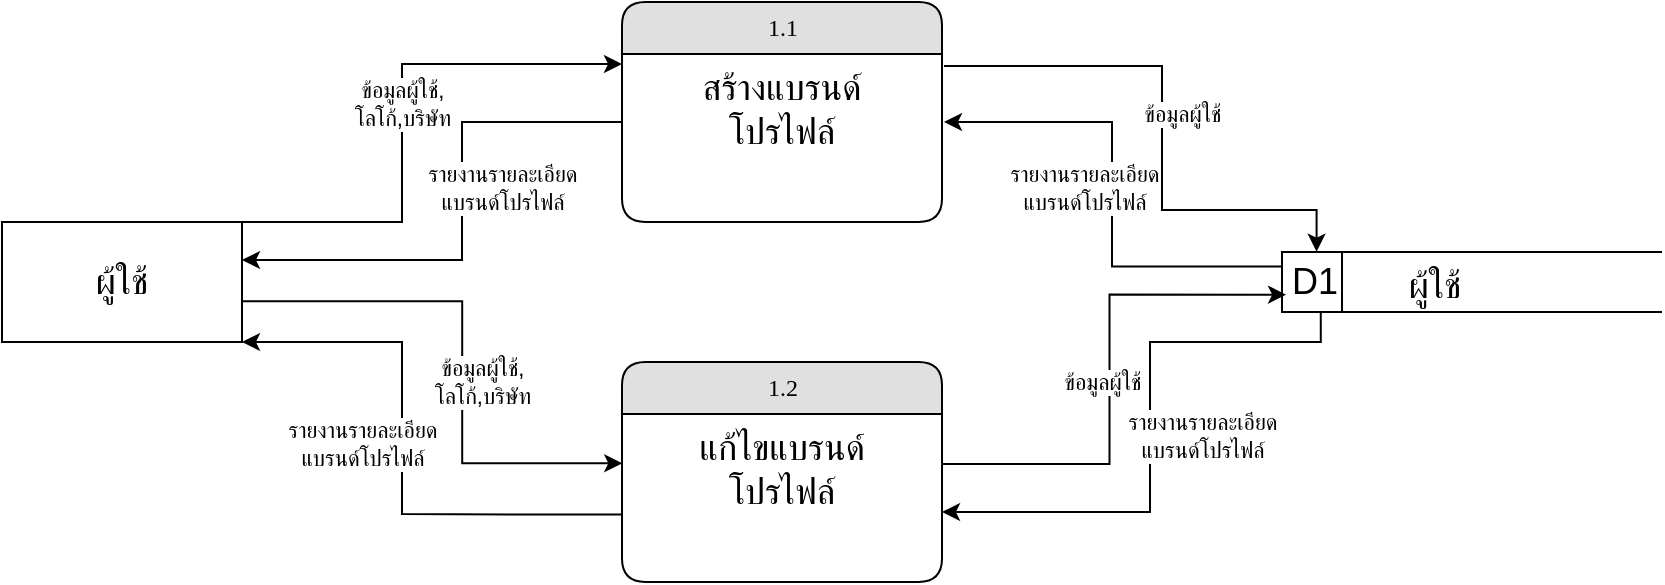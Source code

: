 <mxfile version="25.0.3">
  <diagram name="Page-1" id="9k-PcV3nmBi1KY_1PRyq">
    <mxGraphModel dx="3027" dy="746" grid="1" gridSize="10" guides="1" tooltips="1" connect="1" arrows="1" fold="1" page="1" pageScale="1" pageWidth="1100" pageHeight="850" math="0" shadow="0">
      <root>
        <mxCell id="0" />
        <mxCell id="1" parent="0" />
        <mxCell id="heAXyN-W0zy-wfGCT8yG-1" value="1.1" style="swimlane;html=1;fontStyle=0;childLayout=stackLayout;horizontal=1;startSize=26;fillColor=#e0e0e0;horizontalStack=0;resizeParent=1;resizeLast=0;collapsible=1;marginBottom=0;swimlaneFillColor=#ffffff;align=center;rounded=1;shadow=0;comic=0;labelBackgroundColor=none;strokeWidth=1;fontFamily=Verdana;fontSize=12" parent="1" vertex="1">
          <mxGeometry x="-190" y="150" width="160" height="110" as="geometry" />
        </mxCell>
        <mxCell id="heAXyN-W0zy-wfGCT8yG-2" value="&lt;span style=&quot;font-size: 18px;&quot;&gt;สร้างแบรนด์&lt;br&gt;โปรไฟล์&lt;/span&gt;" style="text;html=1;strokeColor=none;fillColor=none;spacingLeft=4;spacingRight=4;whiteSpace=wrap;overflow=hidden;rotatable=0;points=[[0,0.5],[1,0.5]];portConstraint=eastwest;align=center;" parent="heAXyN-W0zy-wfGCT8yG-1" vertex="1">
          <mxGeometry y="26" width="160" height="54" as="geometry" />
        </mxCell>
        <mxCell id="heAXyN-W0zy-wfGCT8yG-3" value="&lt;span style=&quot;font-size: 18px; text-wrap-mode: nowrap;&quot;&gt;ผู้ใช้&lt;/span&gt;" style="rounded=0;whiteSpace=wrap;html=1;" parent="1" vertex="1">
          <mxGeometry x="-500" y="260" width="120" height="60" as="geometry" />
        </mxCell>
        <mxCell id="heAXyN-W0zy-wfGCT8yG-8" value="" style="group" parent="1" vertex="1" connectable="0">
          <mxGeometry x="140" y="275" width="190" height="30" as="geometry" />
        </mxCell>
        <mxCell id="heAXyN-W0zy-wfGCT8yG-9" value="&lt;font style=&quot;font-size: 18px;&quot;&gt;D1&lt;/font&gt;" style="html=1;dashed=0;whiteSpace=wrap;shape=mxgraph.dfd.dataStoreID;align=left;spacingLeft=3;points=[[0,0],[0.5,0],[1,0],[0,0.5],[1,0.5],[0,1],[0.5,1],[1,1]];container=0;" parent="heAXyN-W0zy-wfGCT8yG-8" vertex="1">
          <mxGeometry width="190" height="30" as="geometry" />
        </mxCell>
        <mxCell id="heAXyN-W0zy-wfGCT8yG-10" value="&lt;font style=&quot;font-size: 18px; font-weight: normal;&quot;&gt;ผู้ใช้&lt;/font&gt;" style="text;strokeColor=none;fillColor=none;html=1;fontSize=24;fontStyle=1;verticalAlign=middle;align=center;container=0;" parent="heAXyN-W0zy-wfGCT8yG-8" vertex="1">
          <mxGeometry x="28.5" width="95" height="30" as="geometry" />
        </mxCell>
        <mxCell id="heAXyN-W0zy-wfGCT8yG-11" value="" style="endArrow=classic;html=1;rounded=0;entryX=0;entryY=0.242;entryDx=0;entryDy=0;entryPerimeter=0;edgeStyle=orthogonalEdgeStyle;exitX=0;exitY=0.242;exitDx=0;exitDy=0;exitPerimeter=0;" parent="heAXyN-W0zy-wfGCT8yG-8" source="heAXyN-W0zy-wfGCT8yG-9" edge="1">
          <mxGeometry width="50" height="50" relative="1" as="geometry">
            <mxPoint x="111.28" y="35" as="sourcePoint" />
            <mxPoint x="-169" y="-65" as="targetPoint" />
            <Array as="points">
              <mxPoint x="-85" y="7" />
              <mxPoint x="-85" y="-65" />
              <mxPoint x="-169" y="-65" />
            </Array>
          </mxGeometry>
        </mxCell>
        <mxCell id="heAXyN-W0zy-wfGCT8yG-13" value="รายงานรายละเอียด&lt;div&gt;แบรนด์โปรไฟล์&lt;/div&gt;" style="edgeLabel;html=1;align=center;verticalAlign=middle;resizable=0;points=[];" parent="1" vertex="1" connectable="0">
          <mxGeometry x="40.002" y="243.996" as="geometry">
            <mxPoint x="1" y="-1" as="offset" />
          </mxGeometry>
        </mxCell>
        <mxCell id="heAXyN-W0zy-wfGCT8yG-16" value="1.2" style="swimlane;html=1;fontStyle=0;childLayout=stackLayout;horizontal=1;startSize=26;fillColor=#e0e0e0;horizontalStack=0;resizeParent=1;resizeLast=0;collapsible=1;marginBottom=0;swimlaneFillColor=#ffffff;align=center;rounded=1;shadow=0;comic=0;labelBackgroundColor=none;strokeWidth=1;fontFamily=Verdana;fontSize=12" parent="1" vertex="1">
          <mxGeometry x="-190" y="330" width="160" height="110" as="geometry" />
        </mxCell>
        <mxCell id="heAXyN-W0zy-wfGCT8yG-17" value="&lt;span style=&quot;font-size: 18px;&quot;&gt;แก้ไขแบรนด์&lt;br&gt;โปรไฟล์&lt;/span&gt;" style="text;html=1;strokeColor=none;fillColor=none;spacingLeft=4;spacingRight=4;whiteSpace=wrap;overflow=hidden;rotatable=0;points=[[0,0.5],[1,0.5]];portConstraint=eastwest;align=center;" parent="heAXyN-W0zy-wfGCT8yG-16" vertex="1">
          <mxGeometry y="26" width="160" height="54" as="geometry" />
        </mxCell>
        <mxCell id="heAXyN-W0zy-wfGCT8yG-34" value="" style="endArrow=classic;html=1;rounded=0;exitX=0.999;exitY=0.656;exitDx=0;exitDy=0;entryX=0.003;entryY=0.172;entryDx=0;entryDy=0;entryPerimeter=0;edgeStyle=orthogonalEdgeStyle;exitPerimeter=0;" parent="1" edge="1">
          <mxGeometry width="50" height="50" relative="1" as="geometry">
            <mxPoint x="-380.0" y="280" as="sourcePoint" />
            <mxPoint x="-189.88" y="380.64" as="targetPoint" />
            <Array as="points">
              <mxPoint x="-269.88" y="299.64" />
              <mxPoint x="-269.88" y="380.64" />
            </Array>
          </mxGeometry>
        </mxCell>
        <mxCell id="heAXyN-W0zy-wfGCT8yG-35" value="ข้อมูลผู้ใช้,&lt;div&gt;โลโก้,บริษัท&lt;/div&gt;" style="edgeLabel;html=1;align=center;verticalAlign=middle;resizable=0;points=[];rotation=0;" parent="heAXyN-W0zy-wfGCT8yG-34" vertex="1" connectable="0">
          <mxGeometry x="-0.064" y="2" relative="1" as="geometry">
            <mxPoint x="8" y="34" as="offset" />
          </mxGeometry>
        </mxCell>
        <mxCell id="heAXyN-W0zy-wfGCT8yG-39" value="" style="endArrow=classic;html=1;rounded=0;exitX=1.017;exitY=0.18;exitDx=0;exitDy=0;exitPerimeter=0;entryX=-0.009;entryY=0.711;entryDx=0;entryDy=0;entryPerimeter=0;edgeStyle=orthogonalEdgeStyle;" parent="1" edge="1">
          <mxGeometry width="50" height="50" relative="1" as="geometry">
            <mxPoint x="-30" y="380" as="sourcePoint" />
            <mxPoint x="142.04" y="296.33" as="targetPoint" />
            <Array as="points">
              <mxPoint x="53.75" y="381" />
              <mxPoint x="53.75" y="296" />
            </Array>
          </mxGeometry>
        </mxCell>
        <mxCell id="heAXyN-W0zy-wfGCT8yG-40" value="ข้อมูลผู้ใช้" style="edgeLabel;html=1;align=center;verticalAlign=middle;resizable=0;points=[];" parent="1" vertex="1" connectable="0">
          <mxGeometry x="50.002" y="339.996" as="geometry" />
        </mxCell>
        <mxCell id="N6uQ74wv0lKxJs-jWLbe-1" value="" style="endArrow=classic;html=1;rounded=0;exitX=0.102;exitY=0.997;exitDx=0;exitDy=0;exitPerimeter=0;edgeStyle=orthogonalEdgeStyle;" edge="1" parent="1" source="heAXyN-W0zy-wfGCT8yG-9" target="heAXyN-W0zy-wfGCT8yG-17">
          <mxGeometry width="50" height="50" relative="1" as="geometry">
            <mxPoint x="160" y="310" as="sourcePoint" />
            <mxPoint x="-10" y="403.7" as="targetPoint" />
            <Array as="points">
              <mxPoint x="159" y="320" />
              <mxPoint x="74" y="320" />
              <mxPoint x="74" y="405" />
            </Array>
          </mxGeometry>
        </mxCell>
        <mxCell id="N6uQ74wv0lKxJs-jWLbe-2" value="รายงานรายละเอียด&lt;div&gt;แบรนด์โปรไฟล์&lt;/div&gt;" style="edgeLabel;html=1;align=center;verticalAlign=middle;resizable=0;points=[];" vertex="1" connectable="0" parent="N6uQ74wv0lKxJs-jWLbe-1">
          <mxGeometry x="0.015" relative="1" as="geometry">
            <mxPoint x="26" as="offset" />
          </mxGeometry>
        </mxCell>
        <mxCell id="N6uQ74wv0lKxJs-jWLbe-7" value="" style="endArrow=classic;html=1;rounded=0;edgeStyle=orthogonalEdgeStyle;exitX=-0.014;exitY=0.82;exitDx=0;exitDy=0;exitPerimeter=0;entryX=1;entryY=1;entryDx=0;entryDy=0;" edge="1" parent="1" target="heAXyN-W0zy-wfGCT8yG-3">
          <mxGeometry width="50" height="50" relative="1" as="geometry">
            <mxPoint x="-190" y="406.28" as="sourcePoint" />
            <mxPoint x="-370" y="320" as="targetPoint" />
            <Array as="points">
              <mxPoint x="-228" y="406" />
              <mxPoint x="-300" y="406" />
              <mxPoint x="-300" y="320" />
            </Array>
          </mxGeometry>
        </mxCell>
        <mxCell id="N6uQ74wv0lKxJs-jWLbe-8" value="รายงานรายละเอียด&lt;div&gt;แบรนด์โปรไฟล์&lt;/div&gt;" style="edgeLabel;html=1;align=center;verticalAlign=middle;resizable=0;points=[];" vertex="1" connectable="0" parent="N6uQ74wv0lKxJs-jWLbe-7">
          <mxGeometry x="0.015" relative="1" as="geometry">
            <mxPoint x="-20" y="-5" as="offset" />
          </mxGeometry>
        </mxCell>
        <mxCell id="N6uQ74wv0lKxJs-jWLbe-9" value="" style="endArrow=classic;html=1;rounded=0;exitX=1;exitY=0.25;exitDx=0;exitDy=0;edgeStyle=orthogonalEdgeStyle;" edge="1" parent="1">
          <mxGeometry width="50" height="50" relative="1" as="geometry">
            <mxPoint x="-380" y="265" as="sourcePoint" />
            <mxPoint x="-190" y="181" as="targetPoint" />
            <Array as="points">
              <mxPoint x="-380" y="260" />
              <mxPoint x="-300" y="260" />
              <mxPoint x="-300" y="181" />
              <mxPoint x="-190" y="181" />
            </Array>
          </mxGeometry>
        </mxCell>
        <mxCell id="N6uQ74wv0lKxJs-jWLbe-10" value="ข้อมูลผู้ใช้,&lt;div&gt;โลโก้,บริษัท&lt;/div&gt;" style="edgeLabel;html=1;align=center;verticalAlign=middle;resizable=0;points=[];rotation=0;" vertex="1" connectable="0" parent="N6uQ74wv0lKxJs-jWLbe-9">
          <mxGeometry x="-0.064" y="2" relative="1" as="geometry">
            <mxPoint x="2" y="-16" as="offset" />
          </mxGeometry>
        </mxCell>
        <mxCell id="heAXyN-W0zy-wfGCT8yG-4" value="" style="endArrow=classic;html=1;rounded=0;edgeStyle=orthogonalEdgeStyle;" parent="1" source="heAXyN-W0zy-wfGCT8yG-2" target="heAXyN-W0zy-wfGCT8yG-3" edge="1">
          <mxGeometry width="50" height="50" relative="1" as="geometry">
            <mxPoint x="-189.52" y="194.288" as="sourcePoint" />
            <mxPoint x="-380" y="284" as="targetPoint" />
            <Array as="points">
              <mxPoint x="-270" y="210" />
              <mxPoint x="-270" y="279" />
            </Array>
          </mxGeometry>
        </mxCell>
        <mxCell id="heAXyN-W0zy-wfGCT8yG-5" value="รายงานรายละเอียด&lt;div&gt;แบรนด์โปรไฟล์&lt;/div&gt;" style="edgeLabel;html=1;align=center;verticalAlign=middle;resizable=0;points=[];rotation=0;" parent="heAXyN-W0zy-wfGCT8yG-4" vertex="1" connectable="0">
          <mxGeometry x="-0.064" y="2" relative="1" as="geometry">
            <mxPoint x="18" y="-8" as="offset" />
          </mxGeometry>
        </mxCell>
        <mxCell id="N6uQ74wv0lKxJs-jWLbe-11" value="" style="endArrow=classic;html=1;rounded=0;entryX=0.091;entryY=-0.005;entryDx=0;entryDy=0;entryPerimeter=0;edgeStyle=orthogonalEdgeStyle;" edge="1" parent="1" target="heAXyN-W0zy-wfGCT8yG-9">
          <mxGeometry width="50" height="50" relative="1" as="geometry">
            <mxPoint x="-29" y="182" as="sourcePoint" />
            <mxPoint x="140" y="254" as="targetPoint" />
            <Array as="points">
              <mxPoint x="80" y="182" />
              <mxPoint x="80" y="254" />
              <mxPoint x="157" y="254" />
            </Array>
          </mxGeometry>
        </mxCell>
        <mxCell id="N6uQ74wv0lKxJs-jWLbe-12" value="ข้อมูลผู้ใช้" style="edgeLabel;html=1;align=center;verticalAlign=middle;resizable=0;points=[];" vertex="1" connectable="0" parent="N6uQ74wv0lKxJs-jWLbe-11">
          <mxGeometry x="0.023" relative="1" as="geometry">
            <mxPoint x="10" y="-10" as="offset" />
          </mxGeometry>
        </mxCell>
      </root>
    </mxGraphModel>
  </diagram>
</mxfile>
